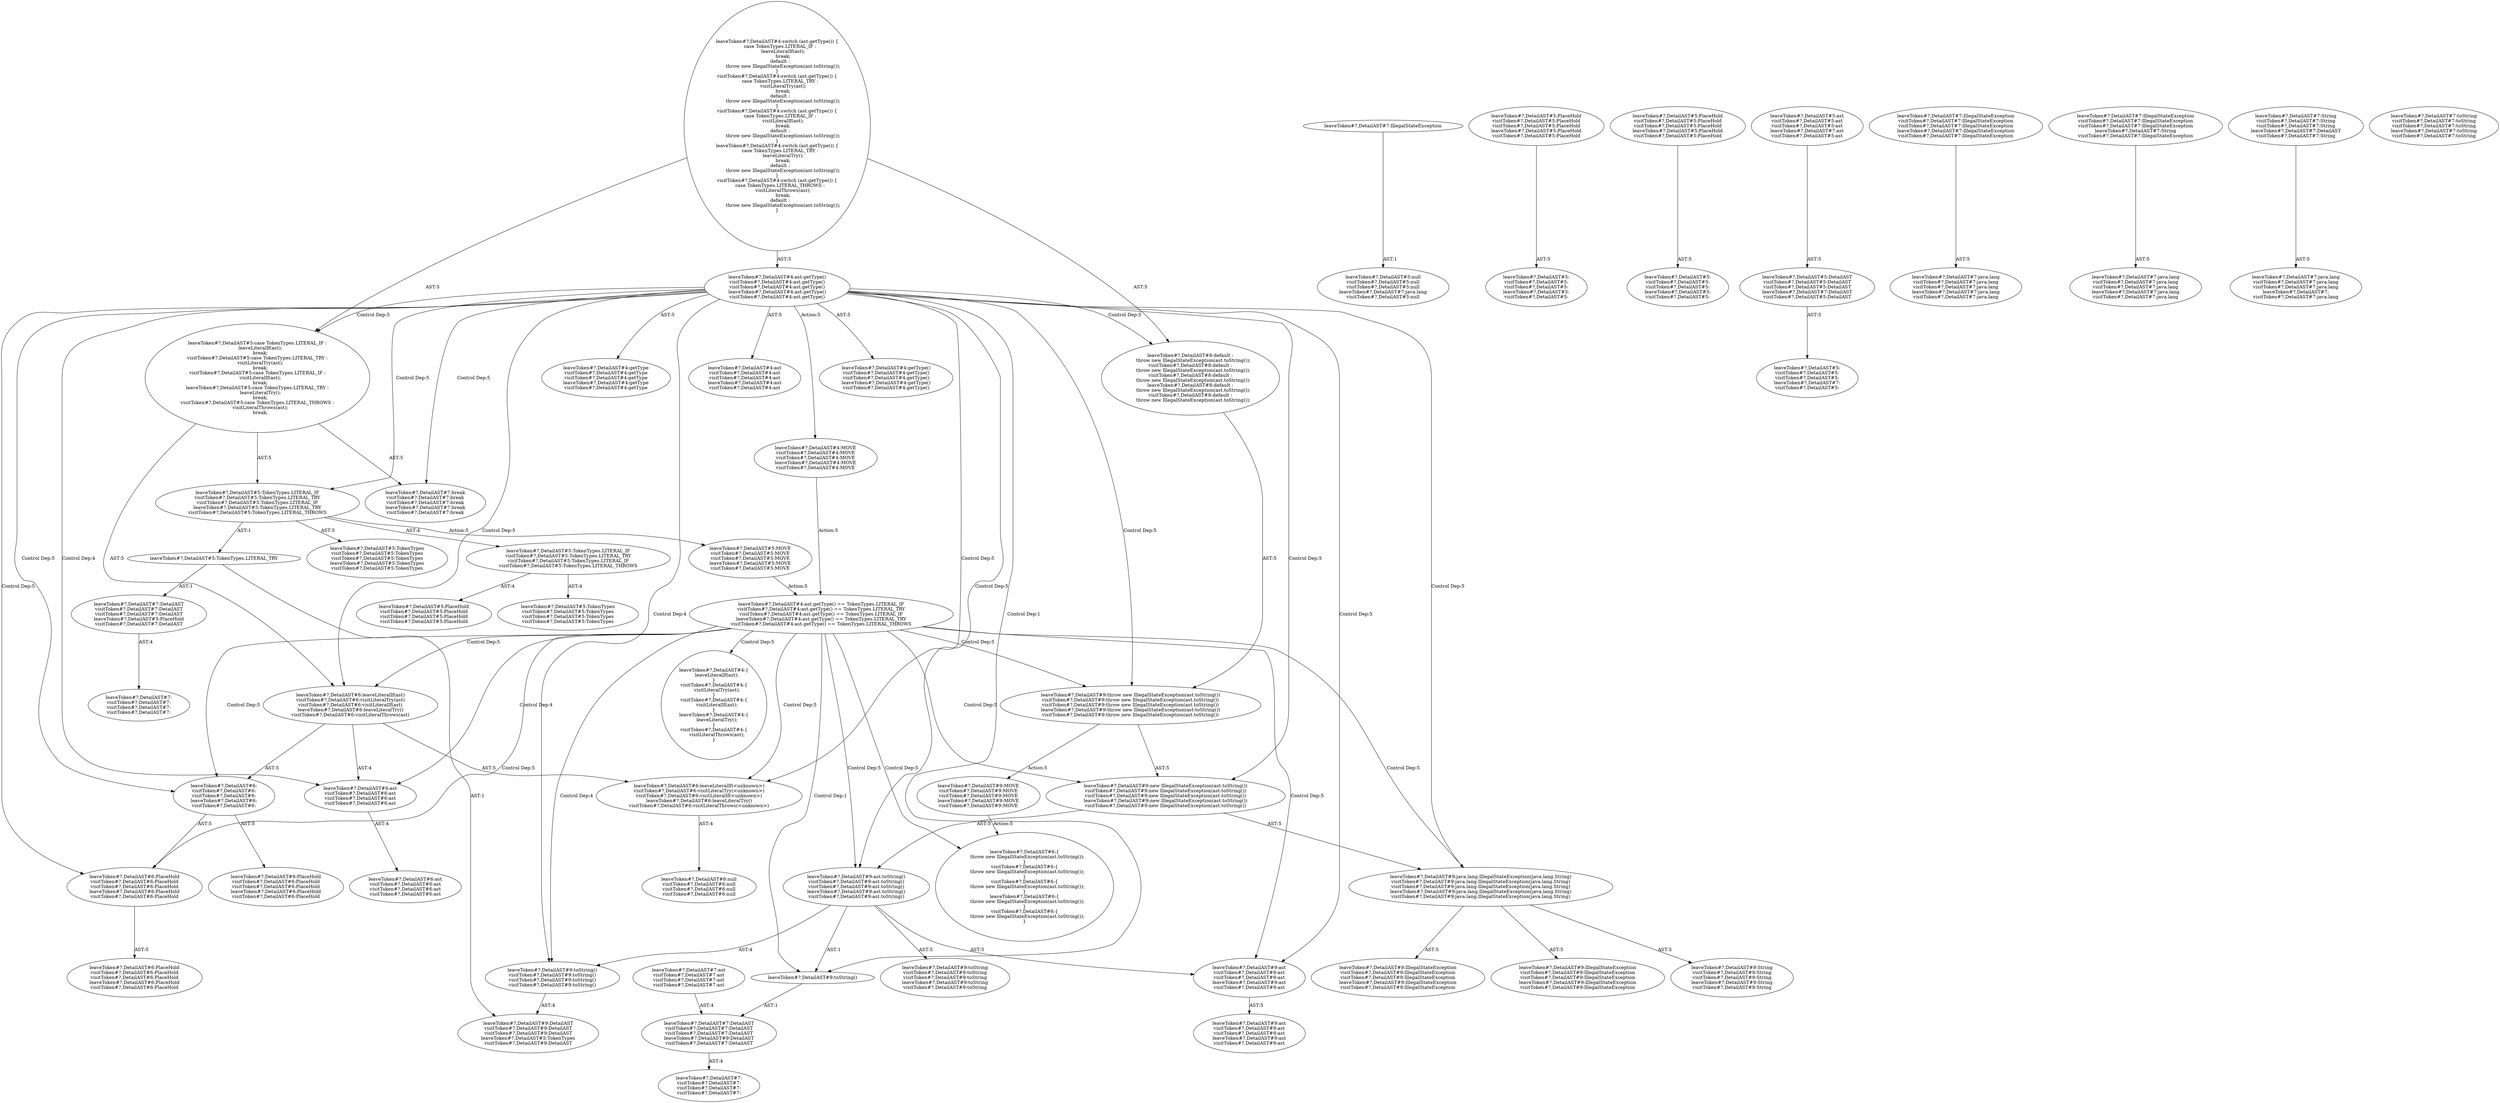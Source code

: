 digraph "Pattern" {
0 [label="leaveToken#?,DetailAST#5:MOVE
visitToken#?,DetailAST#5:MOVE
visitToken#?,DetailAST#5:MOVE
leaveToken#?,DetailAST#5:MOVE
visitToken#?,DetailAST#5:MOVE" shape=ellipse]
1 [label="leaveToken#?,DetailAST#5:TokenTypes.LITERAL_IF
visitToken#?,DetailAST#5:TokenTypes.LITERAL_TRY
visitToken#?,DetailAST#5:TokenTypes.LITERAL_IF
leaveToken#?,DetailAST#5:TokenTypes.LITERAL_TRY
visitToken#?,DetailAST#5:TokenTypes.LITERAL_THROWS" shape=ellipse]
2 [label="leaveToken#?,DetailAST#4:ast.getType()
visitToken#?,DetailAST#4:ast.getType()
visitToken#?,DetailAST#4:ast.getType()
leaveToken#?,DetailAST#4:ast.getType()
visitToken#?,DetailAST#4:ast.getType()" shape=ellipse]
3 [label="leaveToken#?,DetailAST#4:switch (ast.getType()) \{
    case TokenTypes.LITERAL_IF :
        leaveLiteralIf(ast);
        break;
    default :
        throw new IllegalStateException(ast.toString());
\}
visitToken#?,DetailAST#4:switch (ast.getType()) \{
    case TokenTypes.LITERAL_TRY :
        visitLiteralTry(ast);
        break;
    default :
        throw new IllegalStateException(ast.toString());
\}
visitToken#?,DetailAST#4:switch (ast.getType()) \{
    case TokenTypes.LITERAL_IF :
        visitLiteralIf(ast);
        break;
    default :
        throw new IllegalStateException(ast.toString());
\}
leaveToken#?,DetailAST#4:switch (ast.getType()) \{
    case TokenTypes.LITERAL_TRY :
        leaveLiteralTry();
        break;
    default :
        throw new IllegalStateException(ast.toString());
\}
visitToken#?,DetailAST#4:switch (ast.getType()) \{
    case TokenTypes.LITERAL_THROWS :
        visitLiteralThrows(ast);
        break;
    default :
        throw new IllegalStateException(ast.toString());
\}" shape=ellipse]
4 [label="leaveToken#?,DetailAST#4:getType
visitToken#?,DetailAST#4:getType
visitToken#?,DetailAST#4:getType
leaveToken#?,DetailAST#4:getType
visitToken#?,DetailAST#4:getType" shape=ellipse]
5 [label="leaveToken#?,DetailAST#4:ast
visitToken#?,DetailAST#4:ast
visitToken#?,DetailAST#4:ast
leaveToken#?,DetailAST#4:ast
visitToken#?,DetailAST#4:ast" shape=ellipse]
6 [label="leaveToken#?,DetailAST#4:getType()
visitToken#?,DetailAST#4:getType()
visitToken#?,DetailAST#4:getType()
leaveToken#?,DetailAST#4:getType()
visitToken#?,DetailAST#4:getType()" shape=ellipse]
7 [label="leaveToken#?,DetailAST#5:case TokenTypes.LITERAL_IF :
    leaveLiteralIf(ast);
    break;
visitToken#?,DetailAST#5:case TokenTypes.LITERAL_TRY :
    visitLiteralTry(ast);
    break;
visitToken#?,DetailAST#5:case TokenTypes.LITERAL_IF :
    visitLiteralIf(ast);
    break;
leaveToken#?,DetailAST#5:case TokenTypes.LITERAL_TRY :
    leaveLiteralTry();
    break;
visitToken#?,DetailAST#5:case TokenTypes.LITERAL_THROWS :
    visitLiteralThrows(ast);
    break;" shape=ellipse]
8 [label="leaveToken#?,DetailAST#6:leaveLiteralIf(ast)
visitToken#?,DetailAST#6:visitLiteralTry(ast)
visitToken#?,DetailAST#6:visitLiteralIf(ast)
leaveToken#?,DetailAST#6:leaveLiteralTry()
visitToken#?,DetailAST#6:visitLiteralThrows(ast)" shape=ellipse]
9 [label="leaveToken#?,DetailAST#4:ast.getType() == TokenTypes.LITERAL_IF
visitToken#?,DetailAST#4:ast.getType() == TokenTypes.LITERAL_TRY
visitToken#?,DetailAST#4:ast.getType() == TokenTypes.LITERAL_IF
leaveToken#?,DetailAST#4:ast.getType() == TokenTypes.LITERAL_TRY
visitToken#?,DetailAST#4:ast.getType() == TokenTypes.LITERAL_THROWS" shape=ellipse]
10 [label="leaveToken#?,DetailAST#4:\{
    leaveLiteralIf(ast);
\}
visitToken#?,DetailAST#4:\{
    visitLiteralTry(ast);
\}
visitToken#?,DetailAST#4:\{
    visitLiteralIf(ast);
\}
leaveToken#?,DetailAST#4:\{
    leaveLiteralTry();
\}
visitToken#?,DetailAST#4:\{
    visitLiteralThrows(ast);
\}" shape=ellipse]
11 [label="leaveToken#?,DetailAST#6:leaveLiteralIf(<unknown>)
visitToken#?,DetailAST#6:visitLiteralTry(<unknown>)
visitToken#?,DetailAST#6:visitLiteralIf(<unknown>)
leaveToken#?,DetailAST#6:leaveLiteralTry()
visitToken#?,DetailAST#6:visitLiteralThrows(<unknown>)" shape=ellipse]
12 [label="leaveToken#?,DetailAST#5:null
visitToken#?,DetailAST#5:null
visitToken#?,DetailAST#5:null
leaveToken#?,DetailAST#7:java.lang
visitToken#?,DetailAST#5:null" shape=ellipse]
13 [label="leaveToken#?,DetailAST#6:
visitToken#?,DetailAST#6:
visitToken#?,DetailAST#6:
leaveToken#?,DetailAST#6:
visitToken#?,DetailAST#6:" shape=ellipse]
14 [label="leaveToken#?,DetailAST#5:PlaceHold
visitToken#?,DetailAST#5:PlaceHold
visitToken#?,DetailAST#5:PlaceHold
leaveToken#?,DetailAST#5:PlaceHold
visitToken#?,DetailAST#5:PlaceHold" shape=ellipse]
15 [label="leaveToken#?,DetailAST#5:
visitToken#?,DetailAST#5:
visitToken#?,DetailAST#5:
leaveToken#?,DetailAST#5:
visitToken#?,DetailAST#5:" shape=ellipse]
16 [label="leaveToken#?,DetailAST#6:PlaceHold
visitToken#?,DetailAST#6:PlaceHold
visitToken#?,DetailAST#6:PlaceHold
leaveToken#?,DetailAST#6:PlaceHold
visitToken#?,DetailAST#6:PlaceHold" shape=ellipse]
17 [label="leaveToken#?,DetailAST#5:PlaceHold
visitToken#?,DetailAST#5:PlaceHold
visitToken#?,DetailAST#5:PlaceHold
leaveToken#?,DetailAST#5:PlaceHold
visitToken#?,DetailAST#5:PlaceHold" shape=ellipse]
18 [label="leaveToken#?,DetailAST#5:
visitToken#?,DetailAST#5:
visitToken#?,DetailAST#5:
leaveToken#?,DetailAST#5:
visitToken#?,DetailAST#5:" shape=ellipse]
19 [label="leaveToken#?,DetailAST#6:ast
visitToken#?,DetailAST#6:ast
visitToken#?,DetailAST#6:ast
visitToken#?,DetailAST#6:ast" shape=ellipse]
20 [label="leaveToken#?,DetailAST#5:ast
visitToken#?,DetailAST#5:ast
visitToken#?,DetailAST#5:ast
leaveToken#?,DetailAST#7:ast
visitToken#?,DetailAST#5:ast" shape=ellipse]
21 [label="leaveToken#?,DetailAST#5:DetailAST
visitToken#?,DetailAST#5:DetailAST
visitToken#?,DetailAST#5:DetailAST
leaveToken#?,DetailAST#7:DetailAST
visitToken#?,DetailAST#5:DetailAST" shape=ellipse]
22 [label="leaveToken#?,DetailAST#5:
visitToken#?,DetailAST#5:
visitToken#?,DetailAST#5:
leaveToken#?,DetailAST#7:
visitToken#?,DetailAST#5:" shape=ellipse]
23 [label="leaveToken#?,DetailAST#6:\{
    throw new IllegalStateException(ast.toString());
\}
visitToken#?,DetailAST#6:\{
    throw new IllegalStateException(ast.toString());
\}
visitToken#?,DetailAST#6:\{
    throw new IllegalStateException(ast.toString());
\}
leaveToken#?,DetailAST#6:\{
    throw new IllegalStateException(ast.toString());
\}
visitToken#?,DetailAST#6:\{
    throw new IllegalStateException(ast.toString());
\}" shape=ellipse]
24 [label="leaveToken#?,DetailAST#9:throw new IllegalStateException(ast.toString())
visitToken#?,DetailAST#9:throw new IllegalStateException(ast.toString())
visitToken#?,DetailAST#9:throw new IllegalStateException(ast.toString())
leaveToken#?,DetailAST#9:throw new IllegalStateException(ast.toString())
visitToken#?,DetailAST#9:throw new IllegalStateException(ast.toString())" shape=ellipse]
25 [label="leaveToken#?,DetailAST#9:new IllegalStateException(ast.toString())
visitToken#?,DetailAST#9:new IllegalStateException(ast.toString())
visitToken#?,DetailAST#9:new IllegalStateException(ast.toString())
leaveToken#?,DetailAST#9:new IllegalStateException(ast.toString())
visitToken#?,DetailAST#9:new IllegalStateException(ast.toString())" shape=ellipse]
26 [label="leaveToken#?,DetailAST#9:java.lang.IllegalStateException(java.lang.String)
visitToken#?,DetailAST#9:java.lang.IllegalStateException(java.lang.String)
visitToken#?,DetailAST#9:java.lang.IllegalStateException(java.lang.String)
leaveToken#?,DetailAST#9:java.lang.IllegalStateException(java.lang.String)
visitToken#?,DetailAST#9:java.lang.IllegalStateException(java.lang.String)" shape=ellipse]
27 [label="leaveToken#?,DetailAST#7:IllegalStateException
visitToken#?,DetailAST#7:IllegalStateException
visitToken#?,DetailAST#7:IllegalStateException
leaveToken#?,DetailAST#7:IllegalStateException
visitToken#?,DetailAST#7:IllegalStateException" shape=ellipse]
28 [label="leaveToken#?,DetailAST#7:java.lang
visitToken#?,DetailAST#7:java.lang
visitToken#?,DetailAST#7:java.lang
leaveToken#?,DetailAST#7:java.lang
visitToken#?,DetailAST#7:java.lang" shape=ellipse]
29 [label="leaveToken#?,DetailAST#7:IllegalStateException
visitToken#?,DetailAST#7:IllegalStateException
visitToken#?,DetailAST#7:IllegalStateException
leaveToken#?,DetailAST#7:String
visitToken#?,DetailAST#7:IllegalStateException" shape=ellipse]
30 [label="leaveToken#?,DetailAST#7:java.lang
visitToken#?,DetailAST#7:java.lang
visitToken#?,DetailAST#7:java.lang
leaveToken#?,DetailAST#7:java.lang
visitToken#?,DetailAST#7:java.lang" shape=ellipse]
31 [label="leaveToken#?,DetailAST#7:String
visitToken#?,DetailAST#7:String
visitToken#?,DetailAST#7:String
leaveToken#?,DetailAST#7:DetailAST
visitToken#?,DetailAST#7:String" shape=ellipse]
32 [label="leaveToken#?,DetailAST#7:java.lang
visitToken#?,DetailAST#7:java.lang
visitToken#?,DetailAST#7:java.lang
leaveToken#?,DetailAST#7:
visitToken#?,DetailAST#7:java.lang" shape=ellipse]
33 [label="leaveToken#?,DetailAST#9:ast.toString()
visitToken#?,DetailAST#9:ast.toString()
visitToken#?,DetailAST#9:ast.toString()
leaveToken#?,DetailAST#9:ast.toString()
visitToken#?,DetailAST#9:ast.toString()" shape=ellipse]
34 [label="leaveToken#?,DetailAST#7:toString
visitToken#?,DetailAST#7:toString
visitToken#?,DetailAST#7:toString
leaveToken#?,DetailAST#7:toString
visitToken#?,DetailAST#7:toString" shape=ellipse]
35 [label="leaveToken#?,DetailAST#9:ast
visitToken#?,DetailAST#9:ast
visitToken#?,DetailAST#9:ast
leaveToken#?,DetailAST#9:ast
visitToken#?,DetailAST#9:ast" shape=ellipse]
36 [label="leaveToken#?,DetailAST#7:ast
visitToken#?,DetailAST#7:ast
visitToken#?,DetailAST#7:ast
visitToken#?,DetailAST#7:ast" shape=ellipse]
37 [label="leaveToken#?,DetailAST#7:DetailAST
visitToken#?,DetailAST#7:DetailAST
visitToken#?,DetailAST#7:DetailAST
leaveToken#?,DetailAST#9:DetailAST
visitToken#?,DetailAST#7:DetailAST" shape=ellipse]
38 [label="leaveToken#?,DetailAST#7:
visitToken#?,DetailAST#7:
visitToken#?,DetailAST#7:
visitToken#?,DetailAST#7:" shape=ellipse]
39 [label="leaveToken#?,DetailAST#9:toString()
visitToken#?,DetailAST#9:toString()
visitToken#?,DetailAST#9:toString()
visitToken#?,DetailAST#9:toString()" shape=ellipse]
40 [label="leaveToken#?,DetailAST#7:DetailAST
visitToken#?,DetailAST#7:DetailAST
visitToken#?,DetailAST#7:DetailAST
leaveToken#?,DetailAST#5:PlaceHold
visitToken#?,DetailAST#7:DetailAST" shape=ellipse]
41 [label="leaveToken#?,DetailAST#7:
visitToken#?,DetailAST#7:
visitToken#?,DetailAST#7:
visitToken#?,DetailAST#7:" shape=ellipse]
42 [label="leaveToken#?,DetailAST#6:null
visitToken#?,DetailAST#6:null
visitToken#?,DetailAST#6:null
visitToken#?,DetailAST#6:null" shape=ellipse]
43 [label="leaveToken#?,DetailAST#6:PlaceHold
visitToken#?,DetailAST#6:PlaceHold
visitToken#?,DetailAST#6:PlaceHold
leaveToken#?,DetailAST#6:PlaceHold
visitToken#?,DetailAST#6:PlaceHold" shape=ellipse]
44 [label="leaveToken#?,DetailAST#6:PlaceHold
visitToken#?,DetailAST#6:PlaceHold
visitToken#?,DetailAST#6:PlaceHold
leaveToken#?,DetailAST#6:PlaceHold
visitToken#?,DetailAST#6:PlaceHold" shape=ellipse]
45 [label="leaveToken#?,DetailAST#6:ast
visitToken#?,DetailAST#6:ast
visitToken#?,DetailAST#6:ast
visitToken#?,DetailAST#6:ast" shape=ellipse]
46 [label="leaveToken#?,DetailAST#9:IllegalStateException
visitToken#?,DetailAST#9:IllegalStateException
visitToken#?,DetailAST#9:IllegalStateException
leaveToken#?,DetailAST#9:IllegalStateException
visitToken#?,DetailAST#9:IllegalStateException" shape=ellipse]
47 [label="leaveToken#?,DetailAST#9:IllegalStateException
visitToken#?,DetailAST#9:IllegalStateException
visitToken#?,DetailAST#9:IllegalStateException
leaveToken#?,DetailAST#9:IllegalStateException
visitToken#?,DetailAST#9:IllegalStateException" shape=ellipse]
48 [label="leaveToken#?,DetailAST#9:String
visitToken#?,DetailAST#9:String
visitToken#?,DetailAST#9:String
leaveToken#?,DetailAST#9:String
visitToken#?,DetailAST#9:String" shape=ellipse]
49 [label="leaveToken#?,DetailAST#9:toString
visitToken#?,DetailAST#9:toString
visitToken#?,DetailAST#9:toString
leaveToken#?,DetailAST#9:toString
visitToken#?,DetailAST#9:toString" shape=ellipse]
50 [label="leaveToken#?,DetailAST#9:ast
visitToken#?,DetailAST#9:ast
visitToken#?,DetailAST#9:ast
leaveToken#?,DetailAST#9:ast
visitToken#?,DetailAST#9:ast" shape=ellipse]
51 [label="leaveToken#?,DetailAST#9:DetailAST
visitToken#?,DetailAST#9:DetailAST
visitToken#?,DetailAST#9:DetailAST
leaveToken#?,DetailAST#5:TokenTypes
visitToken#?,DetailAST#9:DetailAST" shape=ellipse]
52 [label="leaveToken#?,DetailAST#9:MOVE
visitToken#?,DetailAST#9:MOVE
visitToken#?,DetailAST#9:MOVE
leaveToken#?,DetailAST#9:MOVE
visitToken#?,DetailAST#9:MOVE" shape=ellipse]
53 [label="leaveToken#?,DetailAST#7:break
visitToken#?,DetailAST#7:break
visitToken#?,DetailAST#7:break
leaveToken#?,DetailAST#7:break
visitToken#?,DetailAST#7:break" shape=ellipse]
54 [label="leaveToken#?,DetailAST#8:default :
    throw new IllegalStateException(ast.toString());
visitToken#?,DetailAST#8:default :
    throw new IllegalStateException(ast.toString());
visitToken#?,DetailAST#8:default :
    throw new IllegalStateException(ast.toString());
leaveToken#?,DetailAST#8:default :
    throw new IllegalStateException(ast.toString());
visitToken#?,DetailAST#8:default :
    throw new IllegalStateException(ast.toString());" shape=ellipse]
55 [label="leaveToken#?,DetailAST#4:MOVE
visitToken#?,DetailAST#4:MOVE
visitToken#?,DetailAST#4:MOVE
leaveToken#?,DetailAST#4:MOVE
visitToken#?,DetailAST#4:MOVE" shape=ellipse]
56 [label="leaveToken#?,DetailAST#5:TokenTypes
visitToken#?,DetailAST#5:TokenTypes
visitToken#?,DetailAST#5:TokenTypes
leaveToken#?,DetailAST#5:TokenTypes
visitToken#?,DetailAST#5:TokenTypes" shape=ellipse]
57 [label="leaveToken#?,DetailAST#5:TokenTypes.LITERAL_IF
visitToken#?,DetailAST#5:TokenTypes.LITERAL_TRY
visitToken#?,DetailAST#5:TokenTypes.LITERAL_IF
visitToken#?,DetailAST#5:TokenTypes.LITERAL_THROWS" shape=ellipse]
58 [label="leaveToken#?,DetailAST#5:TokenTypes
visitToken#?,DetailAST#5:TokenTypes
visitToken#?,DetailAST#5:TokenTypes
visitToken#?,DetailAST#5:TokenTypes" shape=ellipse]
59 [label="leaveToken#?,DetailAST#5:PlaceHold
visitToken#?,DetailAST#5:PlaceHold
visitToken#?,DetailAST#5:PlaceHold
visitToken#?,DetailAST#5:PlaceHold" shape=ellipse]
60 [label="leaveToken#?,DetailAST#7:IllegalStateException" shape=ellipse]
61 [label="leaveToken#?,DetailAST#9:toString()" shape=ellipse]
62 [label="leaveToken#?,DetailAST#5:TokenTypes.LITERAL_TRY" shape=ellipse]
0 -> 9 [label="Action:5"];
1 -> 0 [label="Action:5"];
1 -> 56 [label="AST:5"];
1 -> 57 [label="AST:4"];
1 -> 62 [label="AST:1"];
2 -> 1 [label="Control Dep:5"];
2 -> 4 [label="AST:5"];
2 -> 5 [label="AST:5"];
2 -> 6 [label="AST:5"];
2 -> 7 [label="Control Dep:5"];
2 -> 8 [label="Control Dep:5"];
2 -> 11 [label="Control Dep:5"];
2 -> 13 [label="Control Dep:5"];
2 -> 16 [label="Control Dep:5"];
2 -> 19 [label="Control Dep:4"];
2 -> 53 [label="Control Dep:5"];
2 -> 54 [label="Control Dep:5"];
2 -> 24 [label="Control Dep:5"];
2 -> 25 [label="Control Dep:5"];
2 -> 26 [label="Control Dep:5"];
2 -> 33 [label="Control Dep:5"];
2 -> 39 [label="Control Dep:4"];
2 -> 35 [label="Control Dep:5"];
2 -> 55 [label="Action:5"];
2 -> 61 [label="Control Dep:1"];
3 -> 2 [label="AST:5"];
3 -> 7 [label="AST:5"];
3 -> 54 [label="AST:5"];
7 -> 1 [label="AST:5"];
7 -> 8 [label="AST:5"];
7 -> 53 [label="AST:5"];
8 -> 13 [label="AST:5"];
8 -> 11 [label="AST:5"];
8 -> 19 [label="AST:4"];
9 -> 8 [label="Control Dep:5"];
9 -> 10 [label="Control Dep:5"];
9 -> 23 [label="Control Dep:5"];
9 -> 11 [label="Control Dep:5"];
9 -> 13 [label="Control Dep:5"];
9 -> 16 [label="Control Dep:5"];
9 -> 19 [label="Control Dep:4"];
9 -> 24 [label="Control Dep:5"];
9 -> 25 [label="Control Dep:5"];
9 -> 26 [label="Control Dep:5"];
9 -> 33 [label="Control Dep:5"];
9 -> 39 [label="Control Dep:4"];
9 -> 35 [label="Control Dep:5"];
9 -> 61 [label="Control Dep:1"];
11 -> 42 [label="AST:4"];
13 -> 43 [label="AST:5"];
13 -> 16 [label="AST:5"];
14 -> 15 [label="AST:5"];
16 -> 44 [label="AST:5"];
17 -> 18 [label="AST:5"];
19 -> 45 [label="AST:4"];
20 -> 21 [label="AST:5"];
21 -> 22 [label="AST:5"];
24 -> 25 [label="AST:5"];
24 -> 52 [label="Action:5"];
25 -> 26 [label="AST:5"];
25 -> 33 [label="AST:5"];
26 -> 46 [label="AST:5"];
26 -> 47 [label="AST:5"];
26 -> 48 [label="AST:5"];
27 -> 28 [label="AST:5"];
29 -> 30 [label="AST:5"];
31 -> 32 [label="AST:5"];
33 -> 49 [label="AST:5"];
33 -> 35 [label="AST:5"];
33 -> 39 [label="AST:4"];
33 -> 61 [label="AST:1"];
35 -> 50 [label="AST:5"];
36 -> 37 [label="AST:4"];
37 -> 38 [label="AST:4"];
39 -> 51 [label="AST:4"];
40 -> 41 [label="AST:4"];
52 -> 23 [label="Action:5"];
54 -> 24 [label="AST:5"];
55 -> 9 [label="Action:5"];
57 -> 58 [label="AST:4"];
57 -> 59 [label="AST:4"];
60 -> 12 [label="AST:1"];
61 -> 37 [label="AST:1"];
62 -> 51 [label="AST:1"];
62 -> 40 [label="AST:1"];
}